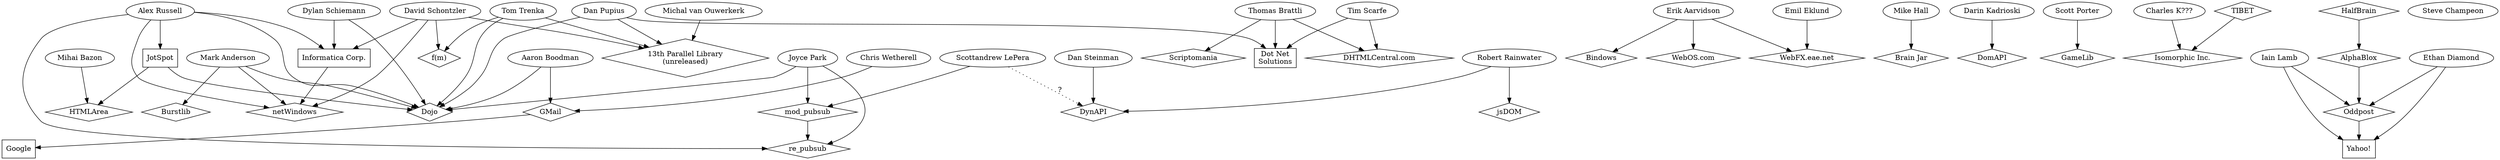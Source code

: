 /*
 * A Map of the DHTML Universe
 *
 * Copyright 2005, The Dojo Foundation
 *
 * Jan 9, 2005: inital revision, Alex Russell <alex@dojotoolkit.org>
 */

digraph dhtml_universe
	{
		// developer to project/company relationships
		dylan -> INFA;
		alexr -> INFA;
		alexr -> NW;
		alexr -> Dojo;
		alexr -> Jot;
		alexr -> RePubSub;
		jpark -> ModPubSub;
		jpark -> RePubSub;
		jpark -> Dojo;
		mda -> NW;
		mda -> Dojo;
		mda -> Burst;
		boogs -> Dojo;
		boogs -> Gmail;
		danp -> Dojo;
		danp -> DotNetSol;
		danp -> _13p;
		dylan -> Dojo;
		ttrenka -> Dojo;
		ttrenka -> FM;
		ttrenka -> _13p;
		bratta -> Scriptomania;
		bratta -> DHTMLCentral;
		bratta -> DotNetSol;
		tscarfe -> DotNetSol;
		tscarfe -> DHTMLCentral;
		erik -> WebFX;
		erik -> Bindows;
		erik -> WebOS;
		emil -> WebFX;
		mhall -> BrainJar;
		dsteinman -> DynAPI;
		rrainwater -> DynAPI;
		rrainwater -> jsDOM;
		darink -> DomAPI;
		sporter -> GameLib;
		charlesk -> ISC;
		cw -> Gmail;
		ilamb -> Oddpost;
		ilamb -> Yahoo;
		ediamond -> Oddpost;
		ediamond -> Yahoo;
		scottandrew -> ModPubSub;
		scottandrew -> DynAPI [ style=dotted,label="?" ]; // RAR: Not sure about this one
		mbazon -> HTMLArea;
		schontz -> NW;
		schontz -> INFA;
		schontz -> _13p;
		schontz -> FM;
		michaelvo -> _13p;
		
		// project and company relationships
		INFA -> NW;
		Jot -> Dojo;
		Jot -> HTMLArea;
		Tibet -> ISC;
		HalfBrain -> AlphaBlox;
		AlphaBlox -> Oddpost;
		Oddpost -> Yahoo;
		Gmail -> Google;
		ModPubSub -> RePubSub;

		// developers
		mbazon		[ label="Mihai Bazon" ];
		ediamond	[ label="Ethan Diamond" ];
		ilamb		[ label="Iain Lamb" ];
		emil 		[ label="Emil Eklund" ];
		darink 		[ label="Darin Kadrioski" ];
		ttrenka 	[ label="Tom Trenka" ];
		erik 		[ label="Erik Aarvidson" ];
		bratta 		[ label="Thomas Brattli" ];
		mda 		[ label="Mark Anderson" ];
		boogs 		[ label="Aaron Boodman" ];
		alexr 		[ label="Alex Russell" ];
		dylan 		[ label="Dylan Schiemann" ];
		danp 		[ label="Dan Pupius" ];
		tscarfe 	[ label="Tim Scarfe" ];
		dsteinman 	[ label="Dan Steinman" ];
		mhall 		[ label="Mike Hall" ];
		schampeon 	[ label="Steve Champeon" ];
		sporter 	[ label="Scott Porter" ];
		rrainwater 	[ label="Robert Rainwater" ];
		charlesk 	[ label="Charles K???" ];
		scottandrew [ label="Scottandrew LePera" ];
		cw 			[ label="Chris Wetherell" ];
		jpark		[ label="Joyce Park" ];
		schontz		[ label="David Schontzler" ];
		michaelvo	[ label="Michal van Ouwerkerk" ];

		// companies
		DotNetSol 	[ label="Dot Net\nSolutions",shape=box ];
		Google 		[ label="Google",shape=box ];
		Yahoo 		[ label="Yahoo!",shape=box ];
		Jot 		[ label="JotSpot",shape=box ];
		INFA 		[ label="Informatica Corp.",shape=box ];

		// projects
		HTMLArea	[ shape=diamond ];
		AlphaBlox	[ shape=diamond ];
		HalfBrain	[ shape=diamond ];
		Oddpost		[ shape=diamond ];
		Scriptomania [ shape=diamond ];
		DomAPI		[ shape=diamond ];
		DynAPI		[ shape=diamond ];
		GameLib		[ shape=diamond ];
		Bindows		[ shape=diamond ];
		jsDOM		[ shape=diamond ];
		Tibet		[ label="TIBET",shape=diamond ];
		ModPubSub 	[ label="mod_pubsub",shape=diamond ];
		RePubSub 	[ label="re_pubsub",shape=diamond ];
		Gmail 		[ label="GMail",shape=diamond ];
		BrainJar 	[ label="Brain Jar",shape=diamond ];
		FM 			[ label="f(m)",shape=diamond ];
		WebFX 		[ label="WebFX.eae.net",shape=diamond ];
		Burst 		[ label="Burstlib",shape=diamond ];
		Dojo 		[ label="Dojo",shape=diamond ];
		NW 			[ label="netWindows",shape=diamond ];
		ISC 		[ label="Isomorphic Inc.",shape=diamond ];
		WebOS 		[ label="WebOS.com",shape=diamond ];
		DHTMLCentral [ label="DHTMLCentral.com",shape=diamond ];
		_13p		[ label="13th Parallel Library\n(unreleased)",shape=diamond ];
		
	}

// vim:ts=4:noet:ai
